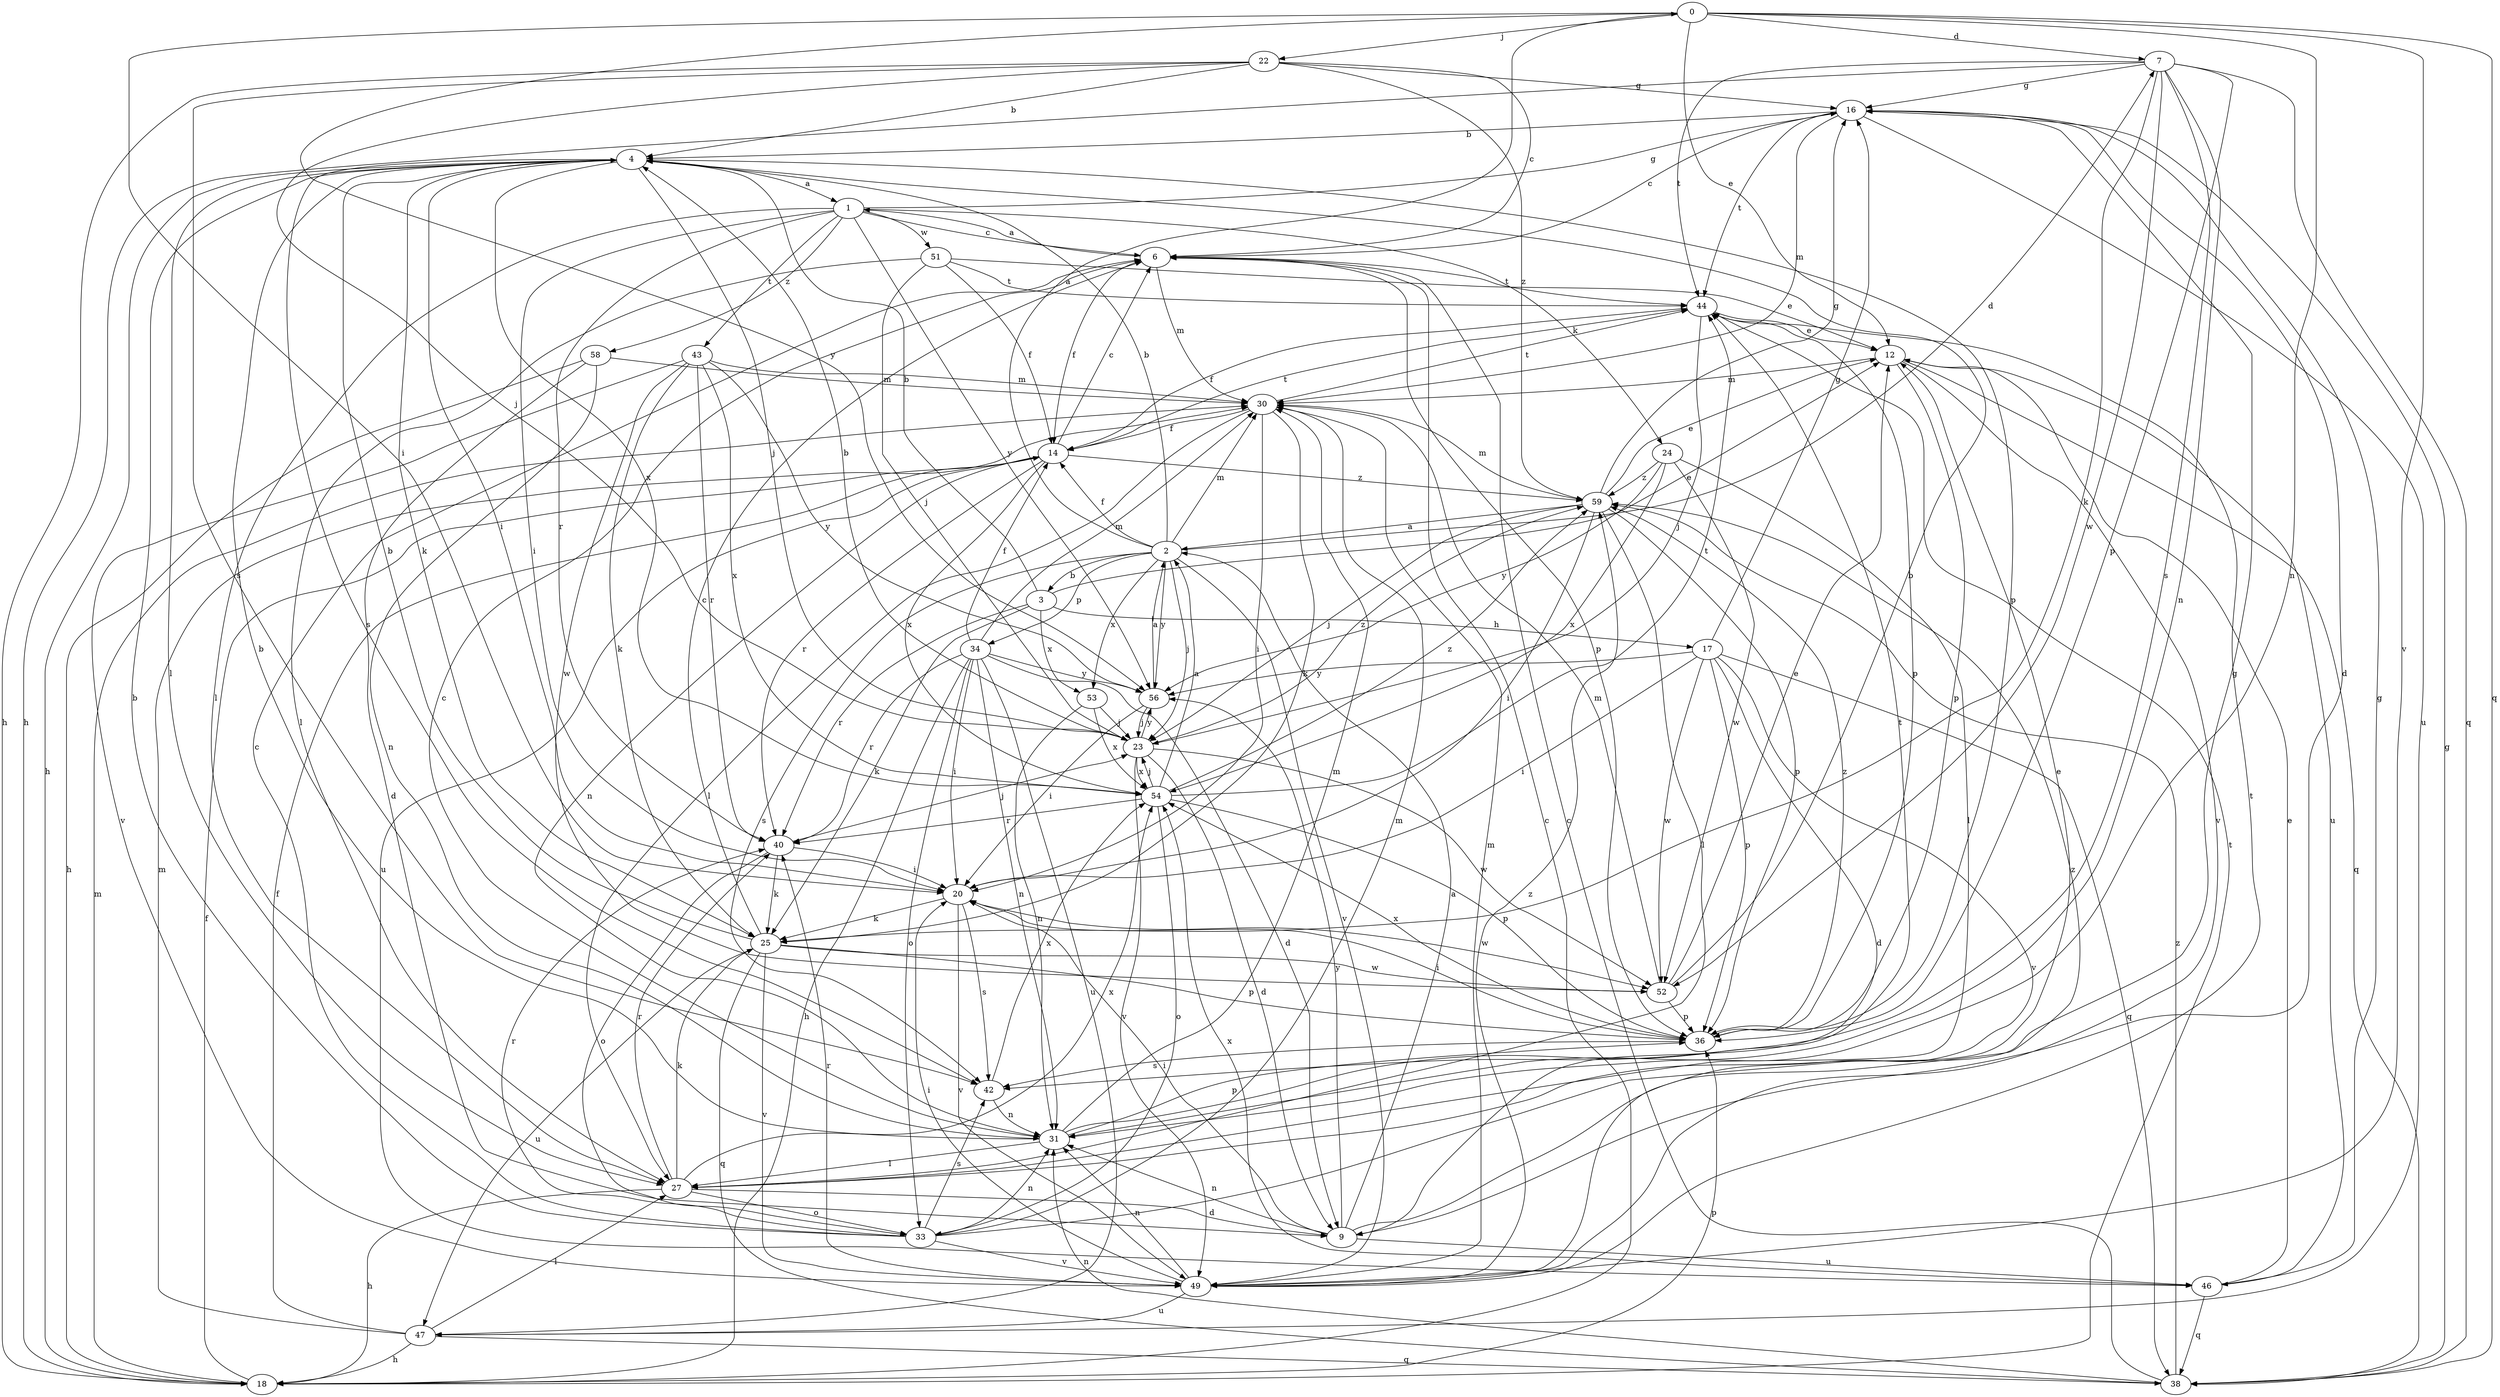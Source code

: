 strict digraph  {
0;
1;
2;
3;
4;
6;
7;
9;
12;
14;
16;
17;
18;
20;
22;
23;
24;
25;
27;
30;
31;
33;
34;
36;
38;
40;
42;
43;
44;
46;
47;
49;
51;
52;
53;
54;
56;
58;
59;
0 -> 7  [label=d];
0 -> 12  [label=e];
0 -> 20  [label=i];
0 -> 22  [label=j];
0 -> 31  [label=n];
0 -> 38  [label=q];
0 -> 49  [label=v];
0 -> 56  [label=y];
1 -> 6  [label=c];
1 -> 16  [label=g];
1 -> 20  [label=i];
1 -> 24  [label=k];
1 -> 27  [label=l];
1 -> 40  [label=r];
1 -> 43  [label=t];
1 -> 51  [label=w];
1 -> 56  [label=y];
1 -> 58  [label=z];
2 -> 0  [label=a];
2 -> 3  [label=b];
2 -> 4  [label=b];
2 -> 7  [label=d];
2 -> 14  [label=f];
2 -> 23  [label=j];
2 -> 30  [label=m];
2 -> 34  [label=p];
2 -> 42  [label=s];
2 -> 49  [label=v];
2 -> 53  [label=x];
2 -> 56  [label=y];
3 -> 4  [label=b];
3 -> 12  [label=e];
3 -> 17  [label=h];
3 -> 25  [label=k];
3 -> 40  [label=r];
3 -> 53  [label=x];
4 -> 1  [label=a];
4 -> 18  [label=h];
4 -> 20  [label=i];
4 -> 23  [label=j];
4 -> 25  [label=k];
4 -> 27  [label=l];
4 -> 36  [label=p];
4 -> 42  [label=s];
4 -> 54  [label=x];
6 -> 1  [label=a];
6 -> 14  [label=f];
6 -> 30  [label=m];
6 -> 36  [label=p];
6 -> 44  [label=t];
7 -> 16  [label=g];
7 -> 18  [label=h];
7 -> 25  [label=k];
7 -> 31  [label=n];
7 -> 36  [label=p];
7 -> 38  [label=q];
7 -> 42  [label=s];
7 -> 44  [label=t];
7 -> 52  [label=w];
9 -> 2  [label=a];
9 -> 20  [label=i];
9 -> 31  [label=n];
9 -> 46  [label=u];
9 -> 56  [label=y];
9 -> 59  [label=z];
12 -> 30  [label=m];
12 -> 36  [label=p];
12 -> 38  [label=q];
12 -> 46  [label=u];
12 -> 49  [label=v];
14 -> 6  [label=c];
14 -> 31  [label=n];
14 -> 40  [label=r];
14 -> 44  [label=t];
14 -> 46  [label=u];
14 -> 54  [label=x];
14 -> 59  [label=z];
16 -> 4  [label=b];
16 -> 6  [label=c];
16 -> 9  [label=d];
16 -> 30  [label=m];
16 -> 44  [label=t];
16 -> 47  [label=u];
17 -> 9  [label=d];
17 -> 16  [label=g];
17 -> 20  [label=i];
17 -> 36  [label=p];
17 -> 38  [label=q];
17 -> 49  [label=v];
17 -> 52  [label=w];
17 -> 56  [label=y];
18 -> 6  [label=c];
18 -> 14  [label=f];
18 -> 30  [label=m];
18 -> 36  [label=p];
18 -> 44  [label=t];
20 -> 25  [label=k];
20 -> 42  [label=s];
20 -> 49  [label=v];
20 -> 52  [label=w];
22 -> 4  [label=b];
22 -> 6  [label=c];
22 -> 16  [label=g];
22 -> 18  [label=h];
22 -> 23  [label=j];
22 -> 42  [label=s];
22 -> 59  [label=z];
23 -> 4  [label=b];
23 -> 9  [label=d];
23 -> 49  [label=v];
23 -> 52  [label=w];
23 -> 54  [label=x];
23 -> 56  [label=y];
23 -> 59  [label=z];
24 -> 27  [label=l];
24 -> 52  [label=w];
24 -> 54  [label=x];
24 -> 56  [label=y];
24 -> 59  [label=z];
25 -> 4  [label=b];
25 -> 6  [label=c];
25 -> 36  [label=p];
25 -> 38  [label=q];
25 -> 47  [label=u];
25 -> 49  [label=v];
25 -> 52  [label=w];
27 -> 9  [label=d];
27 -> 12  [label=e];
27 -> 18  [label=h];
27 -> 25  [label=k];
27 -> 33  [label=o];
27 -> 40  [label=r];
27 -> 54  [label=x];
30 -> 14  [label=f];
30 -> 20  [label=i];
30 -> 25  [label=k];
30 -> 27  [label=l];
30 -> 44  [label=t];
31 -> 4  [label=b];
31 -> 6  [label=c];
31 -> 27  [label=l];
31 -> 30  [label=m];
31 -> 36  [label=p];
31 -> 44  [label=t];
33 -> 4  [label=b];
33 -> 6  [label=c];
33 -> 16  [label=g];
33 -> 30  [label=m];
33 -> 31  [label=n];
33 -> 40  [label=r];
33 -> 42  [label=s];
33 -> 49  [label=v];
34 -> 9  [label=d];
34 -> 14  [label=f];
34 -> 18  [label=h];
34 -> 20  [label=i];
34 -> 30  [label=m];
34 -> 31  [label=n];
34 -> 33  [label=o];
34 -> 40  [label=r];
34 -> 47  [label=u];
34 -> 56  [label=y];
36 -> 20  [label=i];
36 -> 42  [label=s];
36 -> 54  [label=x];
36 -> 59  [label=z];
38 -> 6  [label=c];
38 -> 16  [label=g];
38 -> 31  [label=n];
38 -> 59  [label=z];
40 -> 20  [label=i];
40 -> 23  [label=j];
40 -> 25  [label=k];
40 -> 33  [label=o];
42 -> 31  [label=n];
42 -> 54  [label=x];
43 -> 25  [label=k];
43 -> 30  [label=m];
43 -> 40  [label=r];
43 -> 49  [label=v];
43 -> 52  [label=w];
43 -> 54  [label=x];
43 -> 56  [label=y];
44 -> 12  [label=e];
44 -> 14  [label=f];
44 -> 23  [label=j];
44 -> 36  [label=p];
46 -> 12  [label=e];
46 -> 16  [label=g];
46 -> 38  [label=q];
46 -> 54  [label=x];
47 -> 14  [label=f];
47 -> 18  [label=h];
47 -> 27  [label=l];
47 -> 30  [label=m];
47 -> 38  [label=q];
49 -> 20  [label=i];
49 -> 30  [label=m];
49 -> 31  [label=n];
49 -> 40  [label=r];
49 -> 44  [label=t];
49 -> 47  [label=u];
49 -> 59  [label=z];
51 -> 12  [label=e];
51 -> 14  [label=f];
51 -> 23  [label=j];
51 -> 27  [label=l];
51 -> 44  [label=t];
52 -> 4  [label=b];
52 -> 12  [label=e];
52 -> 30  [label=m];
52 -> 36  [label=p];
53 -> 23  [label=j];
53 -> 31  [label=n];
53 -> 54  [label=x];
54 -> 2  [label=a];
54 -> 23  [label=j];
54 -> 33  [label=o];
54 -> 36  [label=p];
54 -> 40  [label=r];
54 -> 44  [label=t];
54 -> 59  [label=z];
56 -> 2  [label=a];
56 -> 20  [label=i];
56 -> 23  [label=j];
58 -> 9  [label=d];
58 -> 18  [label=h];
58 -> 30  [label=m];
58 -> 31  [label=n];
59 -> 2  [label=a];
59 -> 12  [label=e];
59 -> 16  [label=g];
59 -> 20  [label=i];
59 -> 23  [label=j];
59 -> 27  [label=l];
59 -> 30  [label=m];
59 -> 36  [label=p];
}
